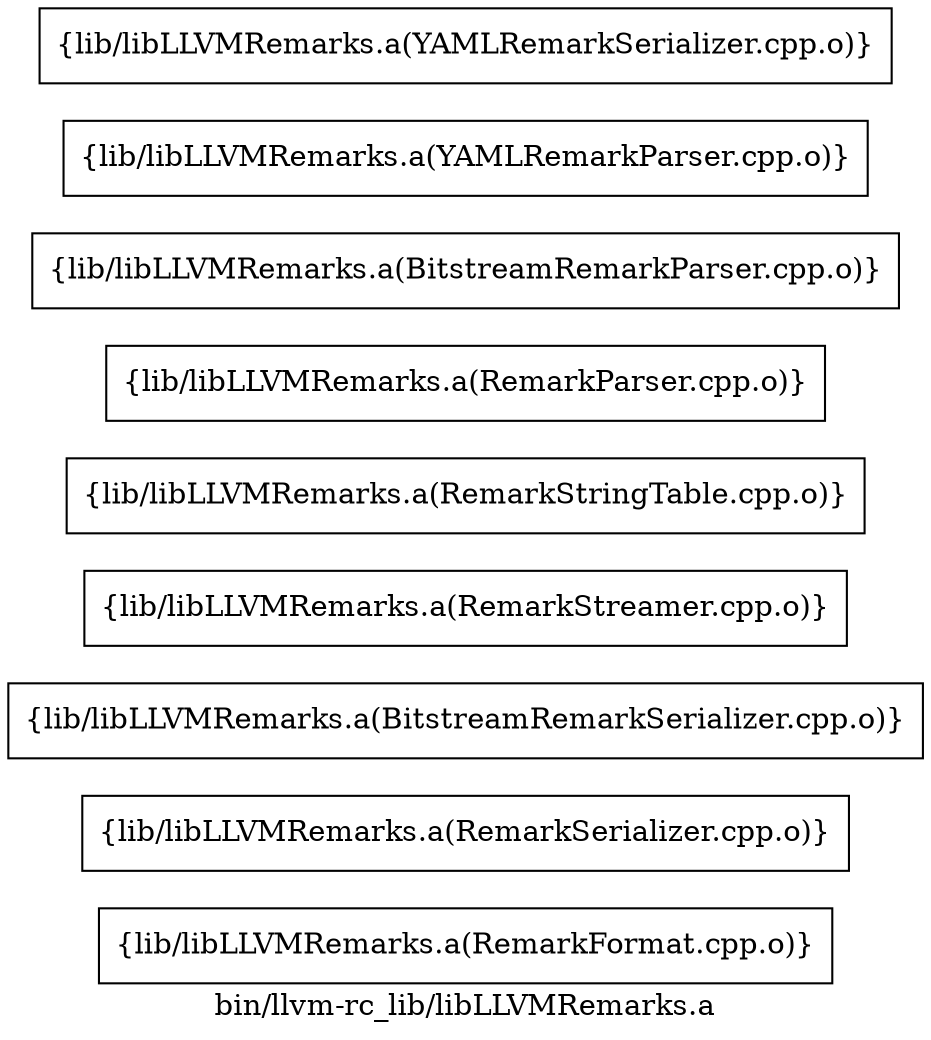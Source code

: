 digraph "bin/llvm-rc_lib/libLLVMRemarks.a" {
	label="bin/llvm-rc_lib/libLLVMRemarks.a";
	rankdir=LR;

	Node0x560025526878 [shape=record,shape=box,group=0,label="{lib/libLLVMRemarks.a(RemarkFormat.cpp.o)}"];
	Node0x560025527548 [shape=record,shape=box,group=0,label="{lib/libLLVMRemarks.a(RemarkSerializer.cpp.o)}"];
	Node0x560025526e18 [shape=record,shape=box,group=0,label="{lib/libLLVMRemarks.a(BitstreamRemarkSerializer.cpp.o)}"];
	Node0x560025523718 [shape=record,shape=box,group=0,label="{lib/libLLVMRemarks.a(RemarkStreamer.cpp.o)}"];
	Node0x560025522a98 [shape=record,shape=box,group=0,label="{lib/libLLVMRemarks.a(RemarkStringTable.cpp.o)}"];
	Node0x560025524618 [shape=record,shape=box,group=0,label="{lib/libLLVMRemarks.a(RemarkParser.cpp.o)}"];
	Node0x560025524d48 [shape=record,shape=box,group=0,label="{lib/libLLVMRemarks.a(BitstreamRemarkParser.cpp.o)}"];
	Node0x560025523ee8 [shape=record,shape=box,group=0,label="{lib/libLLVMRemarks.a(YAMLRemarkParser.cpp.o)}"];
	Node0x560025526a58 [shape=record,shape=box,group=0,label="{lib/libLLVMRemarks.a(YAMLRemarkSerializer.cpp.o)}"];
}
